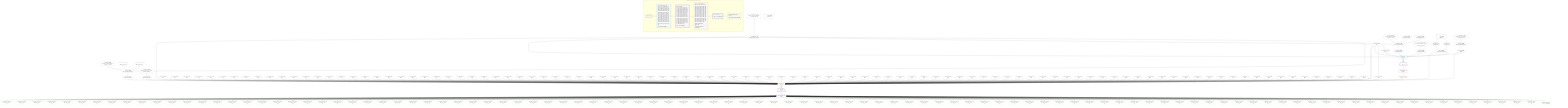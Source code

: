 %%{init: {'themeVariables': { 'fontSize': '12px'}}}%%
graph TD
    classDef path fill:#eee,stroke:#000,color:#000
    classDef plan fill:#fff,stroke-width:1px,color:#000
    classDef itemplan fill:#fff,stroke-width:2px,color:#000
    classDef unbatchedplan fill:#dff,stroke-width:1px,color:#000
    classDef sideeffectplan fill:#fcc,stroke-width:2px,color:#000
    classDef bucket fill:#f6f6f6,color:#000,stroke-width:2px,text-align:left


    %% plan dependencies
    Object350{{"Object[350∈0] ➊<br />ᐸ{reverse,orders,alias,codec}ᐳ"}}:::plan
    Lambda342{{"Lambda[342∈0] ➊<br />ᐸcalculateShouldReverseOrderᐳ"}}:::plan
    Constant347{{"Constant[347∈0] ➊<br />ᐸ[ { codec: Codec(int4), fragment: { n: [Array], f: 0, c: 266ᐳ"}}:::plan
    Constant348{{"Constant[348∈0] ➊<br />ᐸsql.identifier(”post”)ᐳ"}}:::plan
    Constant349{{"Constant[349∈0] ➊<br />ᐸRecordCodec(post)ᐳ"}}:::plan
    Lambda342 & Constant347 & Constant348 & Constant349 --> Object350
    Object365{{"Object[365∈0] ➊<br />ᐸ{reverse,orders,alias,codec}ᐳ"}}:::plan
    Constant362{{"Constant[362∈0] ➊<br />ᐸ[ { codec: Codec(int4), fragment: { n: [Array], f: 0, c: 266ᐳ"}}:::plan
    Constant363{{"Constant[363∈0] ➊<br />ᐸsql.identifier(”person”)ᐳ"}}:::plan
    Constant364{{"Constant[364∈0] ➊<br />ᐸRecordCodec(person)ᐳ"}}:::plan
    Lambda342 & Constant362 & Constant363 & Constant364 --> Object365
    Object13{{"Object[13∈0] ➊<br />ᐸ{pgSettings,withPgClient}ᐳ"}}:::plan
    Access11{{"Access[11∈0] ➊<br />ᐸ2.pgSettingsᐳ"}}:::plan
    Access12{{"Access[12∈0] ➊<br />ᐸ2.withPgClientᐳ"}}:::plan
    Access11 & Access12 --> Object13
    __Value2["__Value[2∈0] ➊<br />ᐸcontextᐳ"]:::plan
    __Value2 --> Access11
    __Value2 --> Access12
    Connection14{{"Connection[14∈0] ➊<br />ᐸ10ᐳ"}}:::plan
    Constant372{{"Constant[372∈0] ➊<br />ᐸ1ᐳ"}}:::plan
    Constant372 --> Connection14
    Connection26{{"Connection[26∈0] ➊<br />ᐸ22ᐳ"}}:::plan
    Constant372 --> Connection26
    Constant477{{"Constant[477∈0] ➊<br />ᐸ§{ first: 1, last: null, cursorLower: null, cursorUpper: nulᐳ"}}:::plan
    Constant477 --> Lambda342
    Lambda345{{"Lambda[345∈0] ➊<br />ᐸcalculateLimitAndOffsetSQLᐳ"}}:::plan
    Constant478{{"Constant[478∈0] ➊<br />ᐸ§{ first: 1, last: null, cursorLower: null, cursorUpper: nulᐳ"}}:::plan
    Constant478 --> Lambda345
    Access346{{"Access[346∈0] ➊<br />ᐸ345.0ᐳ"}}:::plan
    Lambda345 --> Access346
    Lambda351{{"Lambda[351∈0] ➊<br />ᐸcalculateOrderBySQLᐳ"}}:::plan
    Object350 --> Lambda351
    Lambda356{{"Lambda[356∈0] ➊<br />ᐸcalculateOrderBySQLᐳ"}}:::plan
    Constant475{{"Constant[475∈0] ➊<br />ᐸ§{ reverse: false, orders: [ { codec: Codec(int4), fragment:ᐳ"}}:::plan
    Constant475 --> Lambda356
    Lambda366{{"Lambda[366∈0] ➊<br />ᐸcalculateOrderBySQLᐳ"}}:::plan
    Object365 --> Lambda366
    Lambda371{{"Lambda[371∈0] ➊<br />ᐸcalculateOrderBySQLᐳ"}}:::plan
    Constant476{{"Constant[476∈0] ➊<br />ᐸ§{ reverse: false, orders: [ { codec: Codec(int4), fragment:ᐳ"}}:::plan
    Constant476 --> Lambda371
    __Value4["__Value[4∈0] ➊<br />ᐸrootValueᐳ"]:::plan
    Constant373{{"Constant[373∈0] ➊<br />ᐸ2ᐳ"}}:::plan
    Constant374{{"Constant[374∈0] ➊<br />ᐸ3ᐳ"}}:::plan
    Constant375{{"Constant[375∈0] ➊<br />ᐸ4ᐳ"}}:::plan
    Constant376{{"Constant[376∈0] ➊<br />ᐸ5ᐳ"}}:::plan
    Constant377{{"Constant[377∈0] ➊<br />ᐸ6ᐳ"}}:::plan
    Constant378{{"Constant[378∈0] ➊<br />ᐸ7ᐳ"}}:::plan
    Constant379{{"Constant[379∈0] ➊<br />ᐸ8ᐳ"}}:::plan
    Constant380{{"Constant[380∈0] ➊<br />ᐸ9ᐳ"}}:::plan
    Constant381{{"Constant[381∈0] ➊<br />ᐸ10ᐳ"}}:::plan
    Constant382{{"Constant[382∈0] ➊<br />ᐸ11ᐳ"}}:::plan
    Constant383{{"Constant[383∈0] ➊<br />ᐸ12ᐳ"}}:::plan
    Constant384{{"Constant[384∈0] ➊<br />ᐸ13ᐳ"}}:::plan
    Constant385{{"Constant[385∈0] ➊<br />ᐸ14ᐳ"}}:::plan
    Constant386{{"Constant[386∈0] ➊<br />ᐸ15ᐳ"}}:::plan
    Constant387{{"Constant[387∈0] ➊<br />ᐸ16ᐳ"}}:::plan
    Constant388{{"Constant[388∈0] ➊<br />ᐸ17ᐳ"}}:::plan
    Constant389{{"Constant[389∈0] ➊<br />ᐸ18ᐳ"}}:::plan
    Constant390{{"Constant[390∈0] ➊<br />ᐸ19ᐳ"}}:::plan
    Constant391{{"Constant[391∈0] ➊<br />ᐸ20ᐳ"}}:::plan
    Constant392{{"Constant[392∈0] ➊<br />ᐸ21ᐳ"}}:::plan
    Constant393{{"Constant[393∈0] ➊<br />ᐸ22ᐳ"}}:::plan
    Constant394{{"Constant[394∈0] ➊<br />ᐸ23ᐳ"}}:::plan
    Constant395{{"Constant[395∈0] ➊<br />ᐸ24ᐳ"}}:::plan
    Constant396{{"Constant[396∈0] ➊<br />ᐸ25ᐳ"}}:::plan
    Constant397{{"Constant[397∈0] ➊<br />ᐸ26ᐳ"}}:::plan
    Constant398{{"Constant[398∈0] ➊<br />ᐸ27ᐳ"}}:::plan
    Constant399{{"Constant[399∈0] ➊<br />ᐸ28ᐳ"}}:::plan
    Constant400{{"Constant[400∈0] ➊<br />ᐸ29ᐳ"}}:::plan
    Constant401{{"Constant[401∈0] ➊<br />ᐸ30ᐳ"}}:::plan
    Constant402{{"Constant[402∈0] ➊<br />ᐸ31ᐳ"}}:::plan
    Constant403{{"Constant[403∈0] ➊<br />ᐸ32ᐳ"}}:::plan
    Constant404{{"Constant[404∈0] ➊<br />ᐸ33ᐳ"}}:::plan
    Constant405{{"Constant[405∈0] ➊<br />ᐸ34ᐳ"}}:::plan
    Constant406{{"Constant[406∈0] ➊<br />ᐸ35ᐳ"}}:::plan
    Constant407{{"Constant[407∈0] ➊<br />ᐸ36ᐳ"}}:::plan
    Constant408{{"Constant[408∈0] ➊<br />ᐸ37ᐳ"}}:::plan
    Constant409{{"Constant[409∈0] ➊<br />ᐸ38ᐳ"}}:::plan
    Constant410{{"Constant[410∈0] ➊<br />ᐸ39ᐳ"}}:::plan
    Constant411{{"Constant[411∈0] ➊<br />ᐸ40ᐳ"}}:::plan
    Constant412{{"Constant[412∈0] ➊<br />ᐸ41ᐳ"}}:::plan
    Constant413{{"Constant[413∈0] ➊<br />ᐸ42ᐳ"}}:::plan
    Constant414{{"Constant[414∈0] ➊<br />ᐸ43ᐳ"}}:::plan
    Constant415{{"Constant[415∈0] ➊<br />ᐸ44ᐳ"}}:::plan
    Constant416{{"Constant[416∈0] ➊<br />ᐸ45ᐳ"}}:::plan
    Constant417{{"Constant[417∈0] ➊<br />ᐸ46ᐳ"}}:::plan
    Constant418{{"Constant[418∈0] ➊<br />ᐸ47ᐳ"}}:::plan
    Constant419{{"Constant[419∈0] ➊<br />ᐸ48ᐳ"}}:::plan
    Constant420{{"Constant[420∈0] ➊<br />ᐸ49ᐳ"}}:::plan
    Constant421{{"Constant[421∈0] ➊<br />ᐸ50ᐳ"}}:::plan
    Constant422{{"Constant[422∈0] ➊<br />ᐸ51ᐳ"}}:::plan
    Constant423{{"Constant[423∈0] ➊<br />ᐸ52ᐳ"}}:::plan
    Constant424{{"Constant[424∈0] ➊<br />ᐸ53ᐳ"}}:::plan
    Constant425{{"Constant[425∈0] ➊<br />ᐸ54ᐳ"}}:::plan
    Constant426{{"Constant[426∈0] ➊<br />ᐸ55ᐳ"}}:::plan
    Constant427{{"Constant[427∈0] ➊<br />ᐸ56ᐳ"}}:::plan
    Constant428{{"Constant[428∈0] ➊<br />ᐸ57ᐳ"}}:::plan
    Constant429{{"Constant[429∈0] ➊<br />ᐸ58ᐳ"}}:::plan
    Constant430{{"Constant[430∈0] ➊<br />ᐸ59ᐳ"}}:::plan
    Constant431{{"Constant[431∈0] ➊<br />ᐸ60ᐳ"}}:::plan
    Constant432{{"Constant[432∈0] ➊<br />ᐸ61ᐳ"}}:::plan
    Constant433{{"Constant[433∈0] ➊<br />ᐸ62ᐳ"}}:::plan
    Constant434{{"Constant[434∈0] ➊<br />ᐸ63ᐳ"}}:::plan
    Constant435{{"Constant[435∈0] ➊<br />ᐸ64ᐳ"}}:::plan
    Constant436{{"Constant[436∈0] ➊<br />ᐸ65ᐳ"}}:::plan
    Constant437{{"Constant[437∈0] ➊<br />ᐸ66ᐳ"}}:::plan
    Constant438{{"Constant[438∈0] ➊<br />ᐸ67ᐳ"}}:::plan
    Constant439{{"Constant[439∈0] ➊<br />ᐸ68ᐳ"}}:::plan
    Constant440{{"Constant[440∈0] ➊<br />ᐸ69ᐳ"}}:::plan
    Constant441{{"Constant[441∈0] ➊<br />ᐸ70ᐳ"}}:::plan
    Constant442{{"Constant[442∈0] ➊<br />ᐸ71ᐳ"}}:::plan
    Constant443{{"Constant[443∈0] ➊<br />ᐸ72ᐳ"}}:::plan
    Constant444{{"Constant[444∈0] ➊<br />ᐸ73ᐳ"}}:::plan
    Constant445{{"Constant[445∈0] ➊<br />ᐸ74ᐳ"}}:::plan
    Constant446{{"Constant[446∈0] ➊<br />ᐸ75ᐳ"}}:::plan
    Constant447{{"Constant[447∈0] ➊<br />ᐸ76ᐳ"}}:::plan
    Constant448{{"Constant[448∈0] ➊<br />ᐸ77ᐳ"}}:::plan
    Constant449{{"Constant[449∈0] ➊<br />ᐸ78ᐳ"}}:::plan
    Constant450{{"Constant[450∈0] ➊<br />ᐸ79ᐳ"}}:::plan
    Constant451{{"Constant[451∈0] ➊<br />ᐸ80ᐳ"}}:::plan
    Constant452{{"Constant[452∈0] ➊<br />ᐸ81ᐳ"}}:::plan
    Constant453{{"Constant[453∈0] ➊<br />ᐸ82ᐳ"}}:::plan
    Constant454{{"Constant[454∈0] ➊<br />ᐸ83ᐳ"}}:::plan
    Constant455{{"Constant[455∈0] ➊<br />ᐸ84ᐳ"}}:::plan
    Constant456{{"Constant[456∈0] ➊<br />ᐸ85ᐳ"}}:::plan
    Constant457{{"Constant[457∈0] ➊<br />ᐸ86ᐳ"}}:::plan
    Constant458{{"Constant[458∈0] ➊<br />ᐸ87ᐳ"}}:::plan
    Constant459{{"Constant[459∈0] ➊<br />ᐸ88ᐳ"}}:::plan
    Constant460{{"Constant[460∈0] ➊<br />ᐸ89ᐳ"}}:::plan
    Constant461{{"Constant[461∈0] ➊<br />ᐸ90ᐳ"}}:::plan
    Constant462{{"Constant[462∈0] ➊<br />ᐸ91ᐳ"}}:::plan
    Constant463{{"Constant[463∈0] ➊<br />ᐸ92ᐳ"}}:::plan
    Constant464{{"Constant[464∈0] ➊<br />ᐸ93ᐳ"}}:::plan
    Constant465{{"Constant[465∈0] ➊<br />ᐸ94ᐳ"}}:::plan
    Constant466{{"Constant[466∈0] ➊<br />ᐸ95ᐳ"}}:::plan
    Constant467{{"Constant[467∈0] ➊<br />ᐸ96ᐳ"}}:::plan
    Constant468{{"Constant[468∈0] ➊<br />ᐸ97ᐳ"}}:::plan
    Constant469{{"Constant[469∈0] ➊<br />ᐸ98ᐳ"}}:::plan
    Constant470{{"Constant[470∈0] ➊<br />ᐸ99ᐳ"}}:::plan
    Constant471{{"Constant[471∈0] ➊<br />ᐸ100ᐳ"}}:::plan
    Constant472{{"Constant[472∈0] ➊<br />ᐸ101ᐳ"}}:::plan
    Constant473{{"Constant[473∈0] ➊<br />ᐸ102ᐳ"}}:::plan
    Constant474{{"Constant[474∈0] ➊<br />ᐸ103ᐳ"}}:::plan
    PgSelect15[["PgSelect[15∈1] ➊<br />ᐸpersonᐳ"]]:::plan
    Object13 & Connection14 & Constant372 & Lambda342 & Access346 & Lambda366 & Lambda371 --> PgSelect15
    __Item16[/"__Item[16∈2]<br />ᐸ15ᐳ"\]:::itemplan
    PgSelect15 ==> __Item16
    PgSelectSingle17{{"PgSelectSingle[17∈2]<br />ᐸpersonᐳ"}}:::plan
    __Item16 --> PgSelectSingle17
    PgSelect27[["PgSelect[27∈3]<br />ᐸpostᐳ"]]:::plan
    PgClassExpression18{{"PgClassExpression[18∈3]<br />ᐸ__person__.”id”ᐳ"}}:::plan
    Object13 & PgClassExpression18 & Connection26 & Constant372 & Constant372 & Constant373 & Constant374 & Constant375 & Constant376 & Constant377 & Constant378 & Constant379 & Constant380 & Constant381 & Constant382 & Constant383 & Constant384 & Constant385 & Constant386 & Constant387 & Constant388 & Constant389 & Constant390 & Constant391 & Constant392 & Constant393 & Constant394 & Constant395 & Constant396 & Constant397 & Constant398 & Constant399 & Constant400 & Constant401 & Constant402 & Constant403 & Constant404 & Constant405 & Constant406 & Constant407 & Constant408 & Constant409 & Constant410 & Constant411 & Constant412 & Constant413 & Constant414 & Constant415 & Constant416 & Constant417 & Constant418 & Constant419 & Constant420 & Constant421 & Constant422 & Constant423 & Constant424 & Constant425 & Constant426 & Constant427 & Constant428 & Constant429 & Constant430 & Constant431 & Constant432 & Constant433 & Constant434 & Constant435 & Constant436 & Constant437 & Constant438 & Constant439 & Constant440 & Constant441 & Constant442 & Constant443 & Constant444 & Constant445 & Constant446 & Constant447 & Constant448 & Constant449 & Constant450 & Constant451 & Constant452 & Constant453 & Constant454 & Constant455 & Constant456 & Constant457 & Constant458 & Constant459 & Constant460 & Constant461 & Constant462 & Constant463 & Constant464 & Constant465 & Constant466 & Constant467 & Constant468 & Constant469 & Constant470 & Constant471 & Constant472 & Constant473 & Constant474 & Lambda342 & Access346 & Lambda351 & Lambda356 --> PgSelect27
    PgSelectSingle17 --> PgClassExpression18
    __Item28[/"__Item[28∈4]<br />ᐸ27ᐳ"\]:::itemplan
    PgSelect27 ==> __Item28
    PgSelectSingle29{{"PgSelectSingle[29∈4]<br />ᐸpostᐳ"}}:::plan
    __Item28 --> PgSelectSingle29
    PgClassExpression30{{"PgClassExpression[30∈5]<br />ᐸ__post__.”headline”ᐳ"}}:::plan
    PgSelectSingle29 --> PgClassExpression30
    PgClassExpression33{{"PgClassExpression[33∈5]<br />ᐸ”a”.”post_...lder! */<br />)ᐳ"}}:::plan
    PgSelectSingle29 --> PgClassExpression33
    PgClassExpression36{{"PgClassExpression[36∈5]<br />ᐸ”a”.”post_...lder! */<br />)ᐳ"}}:::plan
    PgSelectSingle29 --> PgClassExpression36
    PgClassExpression39{{"PgClassExpression[39∈5]<br />ᐸ”a”.”post_...lder! */<br />)ᐳ"}}:::plan
    PgSelectSingle29 --> PgClassExpression39
    PgClassExpression42{{"PgClassExpression[42∈5]<br />ᐸ”a”.”post_...lder! */<br />)ᐳ"}}:::plan
    PgSelectSingle29 --> PgClassExpression42
    PgClassExpression45{{"PgClassExpression[45∈5]<br />ᐸ”a”.”post_...lder! */<br />)ᐳ"}}:::plan
    PgSelectSingle29 --> PgClassExpression45
    PgClassExpression48{{"PgClassExpression[48∈5]<br />ᐸ”a”.”post_...lder! */<br />)ᐳ"}}:::plan
    PgSelectSingle29 --> PgClassExpression48
    PgClassExpression51{{"PgClassExpression[51∈5]<br />ᐸ”a”.”post_...lder! */<br />)ᐳ"}}:::plan
    PgSelectSingle29 --> PgClassExpression51
    PgClassExpression54{{"PgClassExpression[54∈5]<br />ᐸ”a”.”post_...lder! */<br />)ᐳ"}}:::plan
    PgSelectSingle29 --> PgClassExpression54
    PgClassExpression57{{"PgClassExpression[57∈5]<br />ᐸ”a”.”post_...lder! */<br />)ᐳ"}}:::plan
    PgSelectSingle29 --> PgClassExpression57
    PgClassExpression60{{"PgClassExpression[60∈5]<br />ᐸ”a”.”post_...lder! */<br />)ᐳ"}}:::plan
    PgSelectSingle29 --> PgClassExpression60
    PgClassExpression63{{"PgClassExpression[63∈5]<br />ᐸ”a”.”post_...lder! */<br />)ᐳ"}}:::plan
    PgSelectSingle29 --> PgClassExpression63
    PgClassExpression66{{"PgClassExpression[66∈5]<br />ᐸ”a”.”post_...lder! */<br />)ᐳ"}}:::plan
    PgSelectSingle29 --> PgClassExpression66
    PgClassExpression69{{"PgClassExpression[69∈5]<br />ᐸ”a”.”post_...lder! */<br />)ᐳ"}}:::plan
    PgSelectSingle29 --> PgClassExpression69
    PgClassExpression72{{"PgClassExpression[72∈5]<br />ᐸ”a”.”post_...lder! */<br />)ᐳ"}}:::plan
    PgSelectSingle29 --> PgClassExpression72
    PgClassExpression75{{"PgClassExpression[75∈5]<br />ᐸ”a”.”post_...lder! */<br />)ᐳ"}}:::plan
    PgSelectSingle29 --> PgClassExpression75
    PgClassExpression78{{"PgClassExpression[78∈5]<br />ᐸ”a”.”post_...lder! */<br />)ᐳ"}}:::plan
    PgSelectSingle29 --> PgClassExpression78
    PgClassExpression81{{"PgClassExpression[81∈5]<br />ᐸ”a”.”post_...lder! */<br />)ᐳ"}}:::plan
    PgSelectSingle29 --> PgClassExpression81
    PgClassExpression84{{"PgClassExpression[84∈5]<br />ᐸ”a”.”post_...lder! */<br />)ᐳ"}}:::plan
    PgSelectSingle29 --> PgClassExpression84
    PgClassExpression87{{"PgClassExpression[87∈5]<br />ᐸ”a”.”post_...lder! */<br />)ᐳ"}}:::plan
    PgSelectSingle29 --> PgClassExpression87
    PgClassExpression90{{"PgClassExpression[90∈5]<br />ᐸ”a”.”post_...lder! */<br />)ᐳ"}}:::plan
    PgSelectSingle29 --> PgClassExpression90
    PgClassExpression93{{"PgClassExpression[93∈5]<br />ᐸ”a”.”post_...lder! */<br />)ᐳ"}}:::plan
    PgSelectSingle29 --> PgClassExpression93
    PgClassExpression96{{"PgClassExpression[96∈5]<br />ᐸ”a”.”post_...lder! */<br />)ᐳ"}}:::plan
    PgSelectSingle29 --> PgClassExpression96
    PgClassExpression99{{"PgClassExpression[99∈5]<br />ᐸ”a”.”post_...lder! */<br />)ᐳ"}}:::plan
    PgSelectSingle29 --> PgClassExpression99
    PgClassExpression102{{"PgClassExpression[102∈5]<br />ᐸ”a”.”post_...lder! */<br />)ᐳ"}}:::plan
    PgSelectSingle29 --> PgClassExpression102
    PgClassExpression105{{"PgClassExpression[105∈5]<br />ᐸ”a”.”post_...lder! */<br />)ᐳ"}}:::plan
    PgSelectSingle29 --> PgClassExpression105
    PgClassExpression108{{"PgClassExpression[108∈5]<br />ᐸ”a”.”post_...lder! */<br />)ᐳ"}}:::plan
    PgSelectSingle29 --> PgClassExpression108
    PgClassExpression111{{"PgClassExpression[111∈5]<br />ᐸ”a”.”post_...lder! */<br />)ᐳ"}}:::plan
    PgSelectSingle29 --> PgClassExpression111
    PgClassExpression114{{"PgClassExpression[114∈5]<br />ᐸ”a”.”post_...lder! */<br />)ᐳ"}}:::plan
    PgSelectSingle29 --> PgClassExpression114
    PgClassExpression117{{"PgClassExpression[117∈5]<br />ᐸ”a”.”post_...lder! */<br />)ᐳ"}}:::plan
    PgSelectSingle29 --> PgClassExpression117
    PgClassExpression120{{"PgClassExpression[120∈5]<br />ᐸ”a”.”post_...lder! */<br />)ᐳ"}}:::plan
    PgSelectSingle29 --> PgClassExpression120
    PgClassExpression123{{"PgClassExpression[123∈5]<br />ᐸ”a”.”post_...lder! */<br />)ᐳ"}}:::plan
    PgSelectSingle29 --> PgClassExpression123
    PgClassExpression126{{"PgClassExpression[126∈5]<br />ᐸ”a”.”post_...lder! */<br />)ᐳ"}}:::plan
    PgSelectSingle29 --> PgClassExpression126
    PgClassExpression129{{"PgClassExpression[129∈5]<br />ᐸ”a”.”post_...lder! */<br />)ᐳ"}}:::plan
    PgSelectSingle29 --> PgClassExpression129
    PgClassExpression132{{"PgClassExpression[132∈5]<br />ᐸ”a”.”post_...lder! */<br />)ᐳ"}}:::plan
    PgSelectSingle29 --> PgClassExpression132
    PgClassExpression135{{"PgClassExpression[135∈5]<br />ᐸ”a”.”post_...lder! */<br />)ᐳ"}}:::plan
    PgSelectSingle29 --> PgClassExpression135
    PgClassExpression138{{"PgClassExpression[138∈5]<br />ᐸ”a”.”post_...lder! */<br />)ᐳ"}}:::plan
    PgSelectSingle29 --> PgClassExpression138
    PgClassExpression141{{"PgClassExpression[141∈5]<br />ᐸ”a”.”post_...lder! */<br />)ᐳ"}}:::plan
    PgSelectSingle29 --> PgClassExpression141
    PgClassExpression144{{"PgClassExpression[144∈5]<br />ᐸ”a”.”post_...lder! */<br />)ᐳ"}}:::plan
    PgSelectSingle29 --> PgClassExpression144
    PgClassExpression147{{"PgClassExpression[147∈5]<br />ᐸ”a”.”post_...lder! */<br />)ᐳ"}}:::plan
    PgSelectSingle29 --> PgClassExpression147
    PgClassExpression150{{"PgClassExpression[150∈5]<br />ᐸ”a”.”post_...lder! */<br />)ᐳ"}}:::plan
    PgSelectSingle29 --> PgClassExpression150
    PgClassExpression153{{"PgClassExpression[153∈5]<br />ᐸ”a”.”post_...lder! */<br />)ᐳ"}}:::plan
    PgSelectSingle29 --> PgClassExpression153
    PgClassExpression156{{"PgClassExpression[156∈5]<br />ᐸ”a”.”post_...lder! */<br />)ᐳ"}}:::plan
    PgSelectSingle29 --> PgClassExpression156
    PgClassExpression159{{"PgClassExpression[159∈5]<br />ᐸ”a”.”post_...lder! */<br />)ᐳ"}}:::plan
    PgSelectSingle29 --> PgClassExpression159
    PgClassExpression162{{"PgClassExpression[162∈5]<br />ᐸ”a”.”post_...lder! */<br />)ᐳ"}}:::plan
    PgSelectSingle29 --> PgClassExpression162
    PgClassExpression165{{"PgClassExpression[165∈5]<br />ᐸ”a”.”post_...lder! */<br />)ᐳ"}}:::plan
    PgSelectSingle29 --> PgClassExpression165
    PgClassExpression168{{"PgClassExpression[168∈5]<br />ᐸ”a”.”post_...lder! */<br />)ᐳ"}}:::plan
    PgSelectSingle29 --> PgClassExpression168
    PgClassExpression171{{"PgClassExpression[171∈5]<br />ᐸ”a”.”post_...lder! */<br />)ᐳ"}}:::plan
    PgSelectSingle29 --> PgClassExpression171
    PgClassExpression174{{"PgClassExpression[174∈5]<br />ᐸ”a”.”post_...lder! */<br />)ᐳ"}}:::plan
    PgSelectSingle29 --> PgClassExpression174
    PgClassExpression177{{"PgClassExpression[177∈5]<br />ᐸ”a”.”post_...lder! */<br />)ᐳ"}}:::plan
    PgSelectSingle29 --> PgClassExpression177
    PgClassExpression180{{"PgClassExpression[180∈5]<br />ᐸ”a”.”post_...lder! */<br />)ᐳ"}}:::plan
    PgSelectSingle29 --> PgClassExpression180
    PgClassExpression183{{"PgClassExpression[183∈5]<br />ᐸ”a”.”post_...lder! */<br />)ᐳ"}}:::plan
    PgSelectSingle29 --> PgClassExpression183
    PgClassExpression186{{"PgClassExpression[186∈5]<br />ᐸ”a”.”post_...lder! */<br />)ᐳ"}}:::plan
    PgSelectSingle29 --> PgClassExpression186
    PgClassExpression189{{"PgClassExpression[189∈5]<br />ᐸ”a”.”post_...lder! */<br />)ᐳ"}}:::plan
    PgSelectSingle29 --> PgClassExpression189
    PgClassExpression192{{"PgClassExpression[192∈5]<br />ᐸ”a”.”post_...lder! */<br />)ᐳ"}}:::plan
    PgSelectSingle29 --> PgClassExpression192
    PgClassExpression195{{"PgClassExpression[195∈5]<br />ᐸ”a”.”post_...lder! */<br />)ᐳ"}}:::plan
    PgSelectSingle29 --> PgClassExpression195
    PgClassExpression198{{"PgClassExpression[198∈5]<br />ᐸ”a”.”post_...lder! */<br />)ᐳ"}}:::plan
    PgSelectSingle29 --> PgClassExpression198
    PgClassExpression201{{"PgClassExpression[201∈5]<br />ᐸ”a”.”post_...lder! */<br />)ᐳ"}}:::plan
    PgSelectSingle29 --> PgClassExpression201
    PgClassExpression204{{"PgClassExpression[204∈5]<br />ᐸ”a”.”post_...lder! */<br />)ᐳ"}}:::plan
    PgSelectSingle29 --> PgClassExpression204
    PgClassExpression207{{"PgClassExpression[207∈5]<br />ᐸ”a”.”post_...lder! */<br />)ᐳ"}}:::plan
    PgSelectSingle29 --> PgClassExpression207
    PgClassExpression210{{"PgClassExpression[210∈5]<br />ᐸ”a”.”post_...lder! */<br />)ᐳ"}}:::plan
    PgSelectSingle29 --> PgClassExpression210
    PgClassExpression213{{"PgClassExpression[213∈5]<br />ᐸ”a”.”post_...lder! */<br />)ᐳ"}}:::plan
    PgSelectSingle29 --> PgClassExpression213
    PgClassExpression216{{"PgClassExpression[216∈5]<br />ᐸ”a”.”post_...lder! */<br />)ᐳ"}}:::plan
    PgSelectSingle29 --> PgClassExpression216
    PgClassExpression219{{"PgClassExpression[219∈5]<br />ᐸ”a”.”post_...lder! */<br />)ᐳ"}}:::plan
    PgSelectSingle29 --> PgClassExpression219
    PgClassExpression222{{"PgClassExpression[222∈5]<br />ᐸ”a”.”post_...lder! */<br />)ᐳ"}}:::plan
    PgSelectSingle29 --> PgClassExpression222
    PgClassExpression225{{"PgClassExpression[225∈5]<br />ᐸ”a”.”post_...lder! */<br />)ᐳ"}}:::plan
    PgSelectSingle29 --> PgClassExpression225
    PgClassExpression228{{"PgClassExpression[228∈5]<br />ᐸ”a”.”post_...lder! */<br />)ᐳ"}}:::plan
    PgSelectSingle29 --> PgClassExpression228
    PgClassExpression231{{"PgClassExpression[231∈5]<br />ᐸ”a”.”post_...lder! */<br />)ᐳ"}}:::plan
    PgSelectSingle29 --> PgClassExpression231
    PgClassExpression234{{"PgClassExpression[234∈5]<br />ᐸ”a”.”post_...lder! */<br />)ᐳ"}}:::plan
    PgSelectSingle29 --> PgClassExpression234
    PgClassExpression237{{"PgClassExpression[237∈5]<br />ᐸ”a”.”post_...lder! */<br />)ᐳ"}}:::plan
    PgSelectSingle29 --> PgClassExpression237
    PgClassExpression240{{"PgClassExpression[240∈5]<br />ᐸ”a”.”post_...lder! */<br />)ᐳ"}}:::plan
    PgSelectSingle29 --> PgClassExpression240
    PgClassExpression243{{"PgClassExpression[243∈5]<br />ᐸ”a”.”post_...lder! */<br />)ᐳ"}}:::plan
    PgSelectSingle29 --> PgClassExpression243
    PgClassExpression246{{"PgClassExpression[246∈5]<br />ᐸ”a”.”post_...lder! */<br />)ᐳ"}}:::plan
    PgSelectSingle29 --> PgClassExpression246
    PgClassExpression249{{"PgClassExpression[249∈5]<br />ᐸ”a”.”post_...lder! */<br />)ᐳ"}}:::plan
    PgSelectSingle29 --> PgClassExpression249
    PgClassExpression252{{"PgClassExpression[252∈5]<br />ᐸ”a”.”post_...lder! */<br />)ᐳ"}}:::plan
    PgSelectSingle29 --> PgClassExpression252
    PgClassExpression255{{"PgClassExpression[255∈5]<br />ᐸ”a”.”post_...lder! */<br />)ᐳ"}}:::plan
    PgSelectSingle29 --> PgClassExpression255
    PgClassExpression258{{"PgClassExpression[258∈5]<br />ᐸ”a”.”post_...lder! */<br />)ᐳ"}}:::plan
    PgSelectSingle29 --> PgClassExpression258
    PgClassExpression261{{"PgClassExpression[261∈5]<br />ᐸ”a”.”post_...lder! */<br />)ᐳ"}}:::plan
    PgSelectSingle29 --> PgClassExpression261
    PgClassExpression264{{"PgClassExpression[264∈5]<br />ᐸ”a”.”post_...lder! */<br />)ᐳ"}}:::plan
    PgSelectSingle29 --> PgClassExpression264
    PgClassExpression267{{"PgClassExpression[267∈5]<br />ᐸ”a”.”post_...lder! */<br />)ᐳ"}}:::plan
    PgSelectSingle29 --> PgClassExpression267
    PgClassExpression270{{"PgClassExpression[270∈5]<br />ᐸ”a”.”post_...lder! */<br />)ᐳ"}}:::plan
    PgSelectSingle29 --> PgClassExpression270
    PgClassExpression273{{"PgClassExpression[273∈5]<br />ᐸ”a”.”post_...lder! */<br />)ᐳ"}}:::plan
    PgSelectSingle29 --> PgClassExpression273
    PgClassExpression276{{"PgClassExpression[276∈5]<br />ᐸ”a”.”post_...lder! */<br />)ᐳ"}}:::plan
    PgSelectSingle29 --> PgClassExpression276
    PgClassExpression279{{"PgClassExpression[279∈5]<br />ᐸ”a”.”post_...lder! */<br />)ᐳ"}}:::plan
    PgSelectSingle29 --> PgClassExpression279
    PgClassExpression282{{"PgClassExpression[282∈5]<br />ᐸ”a”.”post_...lder! */<br />)ᐳ"}}:::plan
    PgSelectSingle29 --> PgClassExpression282
    PgClassExpression285{{"PgClassExpression[285∈5]<br />ᐸ”a”.”post_...lder! */<br />)ᐳ"}}:::plan
    PgSelectSingle29 --> PgClassExpression285
    PgClassExpression288{{"PgClassExpression[288∈5]<br />ᐸ”a”.”post_...lder! */<br />)ᐳ"}}:::plan
    PgSelectSingle29 --> PgClassExpression288
    PgClassExpression291{{"PgClassExpression[291∈5]<br />ᐸ”a”.”post_...lder! */<br />)ᐳ"}}:::plan
    PgSelectSingle29 --> PgClassExpression291
    PgClassExpression294{{"PgClassExpression[294∈5]<br />ᐸ”a”.”post_...lder! */<br />)ᐳ"}}:::plan
    PgSelectSingle29 --> PgClassExpression294
    PgClassExpression297{{"PgClassExpression[297∈5]<br />ᐸ”a”.”post_...lder! */<br />)ᐳ"}}:::plan
    PgSelectSingle29 --> PgClassExpression297
    PgClassExpression300{{"PgClassExpression[300∈5]<br />ᐸ”a”.”post_...lder! */<br />)ᐳ"}}:::plan
    PgSelectSingle29 --> PgClassExpression300
    PgClassExpression303{{"PgClassExpression[303∈5]<br />ᐸ”a”.”post_...lder! */<br />)ᐳ"}}:::plan
    PgSelectSingle29 --> PgClassExpression303
    PgClassExpression306{{"PgClassExpression[306∈5]<br />ᐸ”a”.”post_...lder! */<br />)ᐳ"}}:::plan
    PgSelectSingle29 --> PgClassExpression306
    PgClassExpression309{{"PgClassExpression[309∈5]<br />ᐸ”a”.”post_...lder! */<br />)ᐳ"}}:::plan
    PgSelectSingle29 --> PgClassExpression309
    PgClassExpression312{{"PgClassExpression[312∈5]<br />ᐸ”a”.”post_...lder! */<br />)ᐳ"}}:::plan
    PgSelectSingle29 --> PgClassExpression312
    PgClassExpression315{{"PgClassExpression[315∈5]<br />ᐸ”a”.”post_...lder! */<br />)ᐳ"}}:::plan
    PgSelectSingle29 --> PgClassExpression315
    PgClassExpression318{{"PgClassExpression[318∈5]<br />ᐸ”a”.”post_...lder! */<br />)ᐳ"}}:::plan
    PgSelectSingle29 --> PgClassExpression318
    PgClassExpression321{{"PgClassExpression[321∈5]<br />ᐸ”a”.”post_...lder! */<br />)ᐳ"}}:::plan
    PgSelectSingle29 --> PgClassExpression321
    PgClassExpression324{{"PgClassExpression[324∈5]<br />ᐸ”a”.”post_...lder! */<br />)ᐳ"}}:::plan
    PgSelectSingle29 --> PgClassExpression324
    PgClassExpression327{{"PgClassExpression[327∈5]<br />ᐸ”a”.”post_...lder! */<br />)ᐳ"}}:::plan
    PgSelectSingle29 --> PgClassExpression327
    PgClassExpression330{{"PgClassExpression[330∈5]<br />ᐸ”a”.”post_...lder! */<br />)ᐳ"}}:::plan
    PgSelectSingle29 --> PgClassExpression330
    PgClassExpression333{{"PgClassExpression[333∈5]<br />ᐸ”a”.”post_...lder! */<br />)ᐳ"}}:::plan
    PgSelectSingle29 --> PgClassExpression333
    PgClassExpression336{{"PgClassExpression[336∈5]<br />ᐸ”a”.”post_...lder! */<br />)ᐳ"}}:::plan
    PgSelectSingle29 --> PgClassExpression336
    PgClassExpression339{{"PgClassExpression[339∈5]<br />ᐸ”a”.”post_...lder! */<br />)ᐳ"}}:::plan
    PgSelectSingle29 --> PgClassExpression339

    %% define steps

    subgraph "Buckets for queries/v4/json-overflow-nested"
    Bucket0("Bucket 0 (root)"):::bucket
    classDef bucket0 stroke:#696969
    class Bucket0,__Value2,__Value4,Access11,Access12,Object13,Connection14,Connection26,Lambda342,Lambda345,Access346,Constant347,Constant348,Constant349,Object350,Lambda351,Lambda356,Constant362,Constant363,Constant364,Object365,Lambda366,Lambda371,Constant372,Constant373,Constant374,Constant375,Constant376,Constant377,Constant378,Constant379,Constant380,Constant381,Constant382,Constant383,Constant384,Constant385,Constant386,Constant387,Constant388,Constant389,Constant390,Constant391,Constant392,Constant393,Constant394,Constant395,Constant396,Constant397,Constant398,Constant399,Constant400,Constant401,Constant402,Constant403,Constant404,Constant405,Constant406,Constant407,Constant408,Constant409,Constant410,Constant411,Constant412,Constant413,Constant414,Constant415,Constant416,Constant417,Constant418,Constant419,Constant420,Constant421,Constant422,Constant423,Constant424,Constant425,Constant426,Constant427,Constant428,Constant429,Constant430,Constant431,Constant432,Constant433,Constant434,Constant435,Constant436,Constant437,Constant438,Constant439,Constant440,Constant441,Constant442,Constant443,Constant444,Constant445,Constant446,Constant447,Constant448,Constant449,Constant450,Constant451,Constant452,Constant453,Constant454,Constant455,Constant456,Constant457,Constant458,Constant459,Constant460,Constant461,Constant462,Constant463,Constant464,Constant465,Constant466,Constant467,Constant468,Constant469,Constant470,Constant471,Constant472,Constant473,Constant474,Constant475,Constant476,Constant477,Constant478 bucket0
    Bucket1("Bucket 1 (nullableBoundary)<br />Deps: 13, 14, 372, 342, 346, 366, 371, 26, 373, 374, 375, 376, 377, 378, 379, 380, 381, 382, 383, 384, 385, 386, 387, 388, 389, 390, 391, 392, 393, 394, 395, 396, 397, 398, 399, 400, 401, 402, 403, 404, 405, 406, 407, 408, 409, 410, 411, 412, 413, 414, 415, 416, 417, 418, 419, 420, 421, 422, 423, 424, 425, 426, 427, 428, 429, 430, 431, 432, 433, 434, 435, 436, 437, 438, 439, 440, 441, 442, 443, 444, 445, 446, 447, 448, 449, 450, 451, 452, 453, 454, 455, 456, 457, 458, 459, 460, 461, 462, 463, 464, 465, 466, 467, 468, 469, 470, 471, 472, 473, 474, 351, 356<br /><br />ROOT Connectionᐸ10ᐳ[14]"):::bucket
    classDef bucket1 stroke:#00bfff
    class Bucket1,PgSelect15 bucket1
    Bucket2("Bucket 2 (listItem)<br />Deps: 13, 26, 372, 373, 374, 375, 376, 377, 378, 379, 380, 381, 382, 383, 384, 385, 386, 387, 388, 389, 390, 391, 392, 393, 394, 395, 396, 397, 398, 399, 400, 401, 402, 403, 404, 405, 406, 407, 408, 409, 410, 411, 412, 413, 414, 415, 416, 417, 418, 419, 420, 421, 422, 423, 424, 425, 426, 427, 428, 429, 430, 431, 432, 433, 434, 435, 436, 437, 438, 439, 440, 441, 442, 443, 444, 445, 446, 447, 448, 449, 450, 451, 452, 453, 454, 455, 456, 457, 458, 459, 460, 461, 462, 463, 464, 465, 466, 467, 468, 469, 470, 471, 472, 473, 474, 342, 346, 351, 356<br /><br />ROOT __Item{2}ᐸ15ᐳ[16]"):::bucket
    classDef bucket2 stroke:#7f007f
    class Bucket2,__Item16,PgSelectSingle17 bucket2
    Bucket3("Bucket 3 (nullableBoundary)<br />Deps: 17, 13, 26, 372, 373, 374, 375, 376, 377, 378, 379, 380, 381, 382, 383, 384, 385, 386, 387, 388, 389, 390, 391, 392, 393, 394, 395, 396, 397, 398, 399, 400, 401, 402, 403, 404, 405, 406, 407, 408, 409, 410, 411, 412, 413, 414, 415, 416, 417, 418, 419, 420, 421, 422, 423, 424, 425, 426, 427, 428, 429, 430, 431, 432, 433, 434, 435, 436, 437, 438, 439, 440, 441, 442, 443, 444, 445, 446, 447, 448, 449, 450, 451, 452, 453, 454, 455, 456, 457, 458, 459, 460, 461, 462, 463, 464, 465, 466, 467, 468, 469, 470, 471, 472, 473, 474, 342, 346, 351, 356<br /><br />ROOT PgSelectSingle{2}ᐸpersonᐳ[17]<br />1: <br />ᐳ: PgClassExpression[18]<br />2: PgSelect[27]"):::bucket
    classDef bucket3 stroke:#ffa500
    class Bucket3,PgClassExpression18,PgSelect27 bucket3
    Bucket4("Bucket 4 (listItem)<br /><br />ROOT __Item{4}ᐸ27ᐳ[28]"):::bucket
    classDef bucket4 stroke:#0000ff
    class Bucket4,__Item28,PgSelectSingle29 bucket4
    Bucket5("Bucket 5 (nullableBoundary)<br />Deps: 29<br /><br />ROOT PgSelectSingle{4}ᐸpostᐳ[29]"):::bucket
    classDef bucket5 stroke:#7fff00
    class Bucket5,PgClassExpression30,PgClassExpression33,PgClassExpression36,PgClassExpression39,PgClassExpression42,PgClassExpression45,PgClassExpression48,PgClassExpression51,PgClassExpression54,PgClassExpression57,PgClassExpression60,PgClassExpression63,PgClassExpression66,PgClassExpression69,PgClassExpression72,PgClassExpression75,PgClassExpression78,PgClassExpression81,PgClassExpression84,PgClassExpression87,PgClassExpression90,PgClassExpression93,PgClassExpression96,PgClassExpression99,PgClassExpression102,PgClassExpression105,PgClassExpression108,PgClassExpression111,PgClassExpression114,PgClassExpression117,PgClassExpression120,PgClassExpression123,PgClassExpression126,PgClassExpression129,PgClassExpression132,PgClassExpression135,PgClassExpression138,PgClassExpression141,PgClassExpression144,PgClassExpression147,PgClassExpression150,PgClassExpression153,PgClassExpression156,PgClassExpression159,PgClassExpression162,PgClassExpression165,PgClassExpression168,PgClassExpression171,PgClassExpression174,PgClassExpression177,PgClassExpression180,PgClassExpression183,PgClassExpression186,PgClassExpression189,PgClassExpression192,PgClassExpression195,PgClassExpression198,PgClassExpression201,PgClassExpression204,PgClassExpression207,PgClassExpression210,PgClassExpression213,PgClassExpression216,PgClassExpression219,PgClassExpression222,PgClassExpression225,PgClassExpression228,PgClassExpression231,PgClassExpression234,PgClassExpression237,PgClassExpression240,PgClassExpression243,PgClassExpression246,PgClassExpression249,PgClassExpression252,PgClassExpression255,PgClassExpression258,PgClassExpression261,PgClassExpression264,PgClassExpression267,PgClassExpression270,PgClassExpression273,PgClassExpression276,PgClassExpression279,PgClassExpression282,PgClassExpression285,PgClassExpression288,PgClassExpression291,PgClassExpression294,PgClassExpression297,PgClassExpression300,PgClassExpression303,PgClassExpression306,PgClassExpression309,PgClassExpression312,PgClassExpression315,PgClassExpression318,PgClassExpression321,PgClassExpression324,PgClassExpression327,PgClassExpression330,PgClassExpression333,PgClassExpression336,PgClassExpression339 bucket5
    Bucket0 --> Bucket1
    Bucket1 --> Bucket2
    Bucket2 --> Bucket3
    Bucket3 --> Bucket4
    Bucket4 --> Bucket5
    end